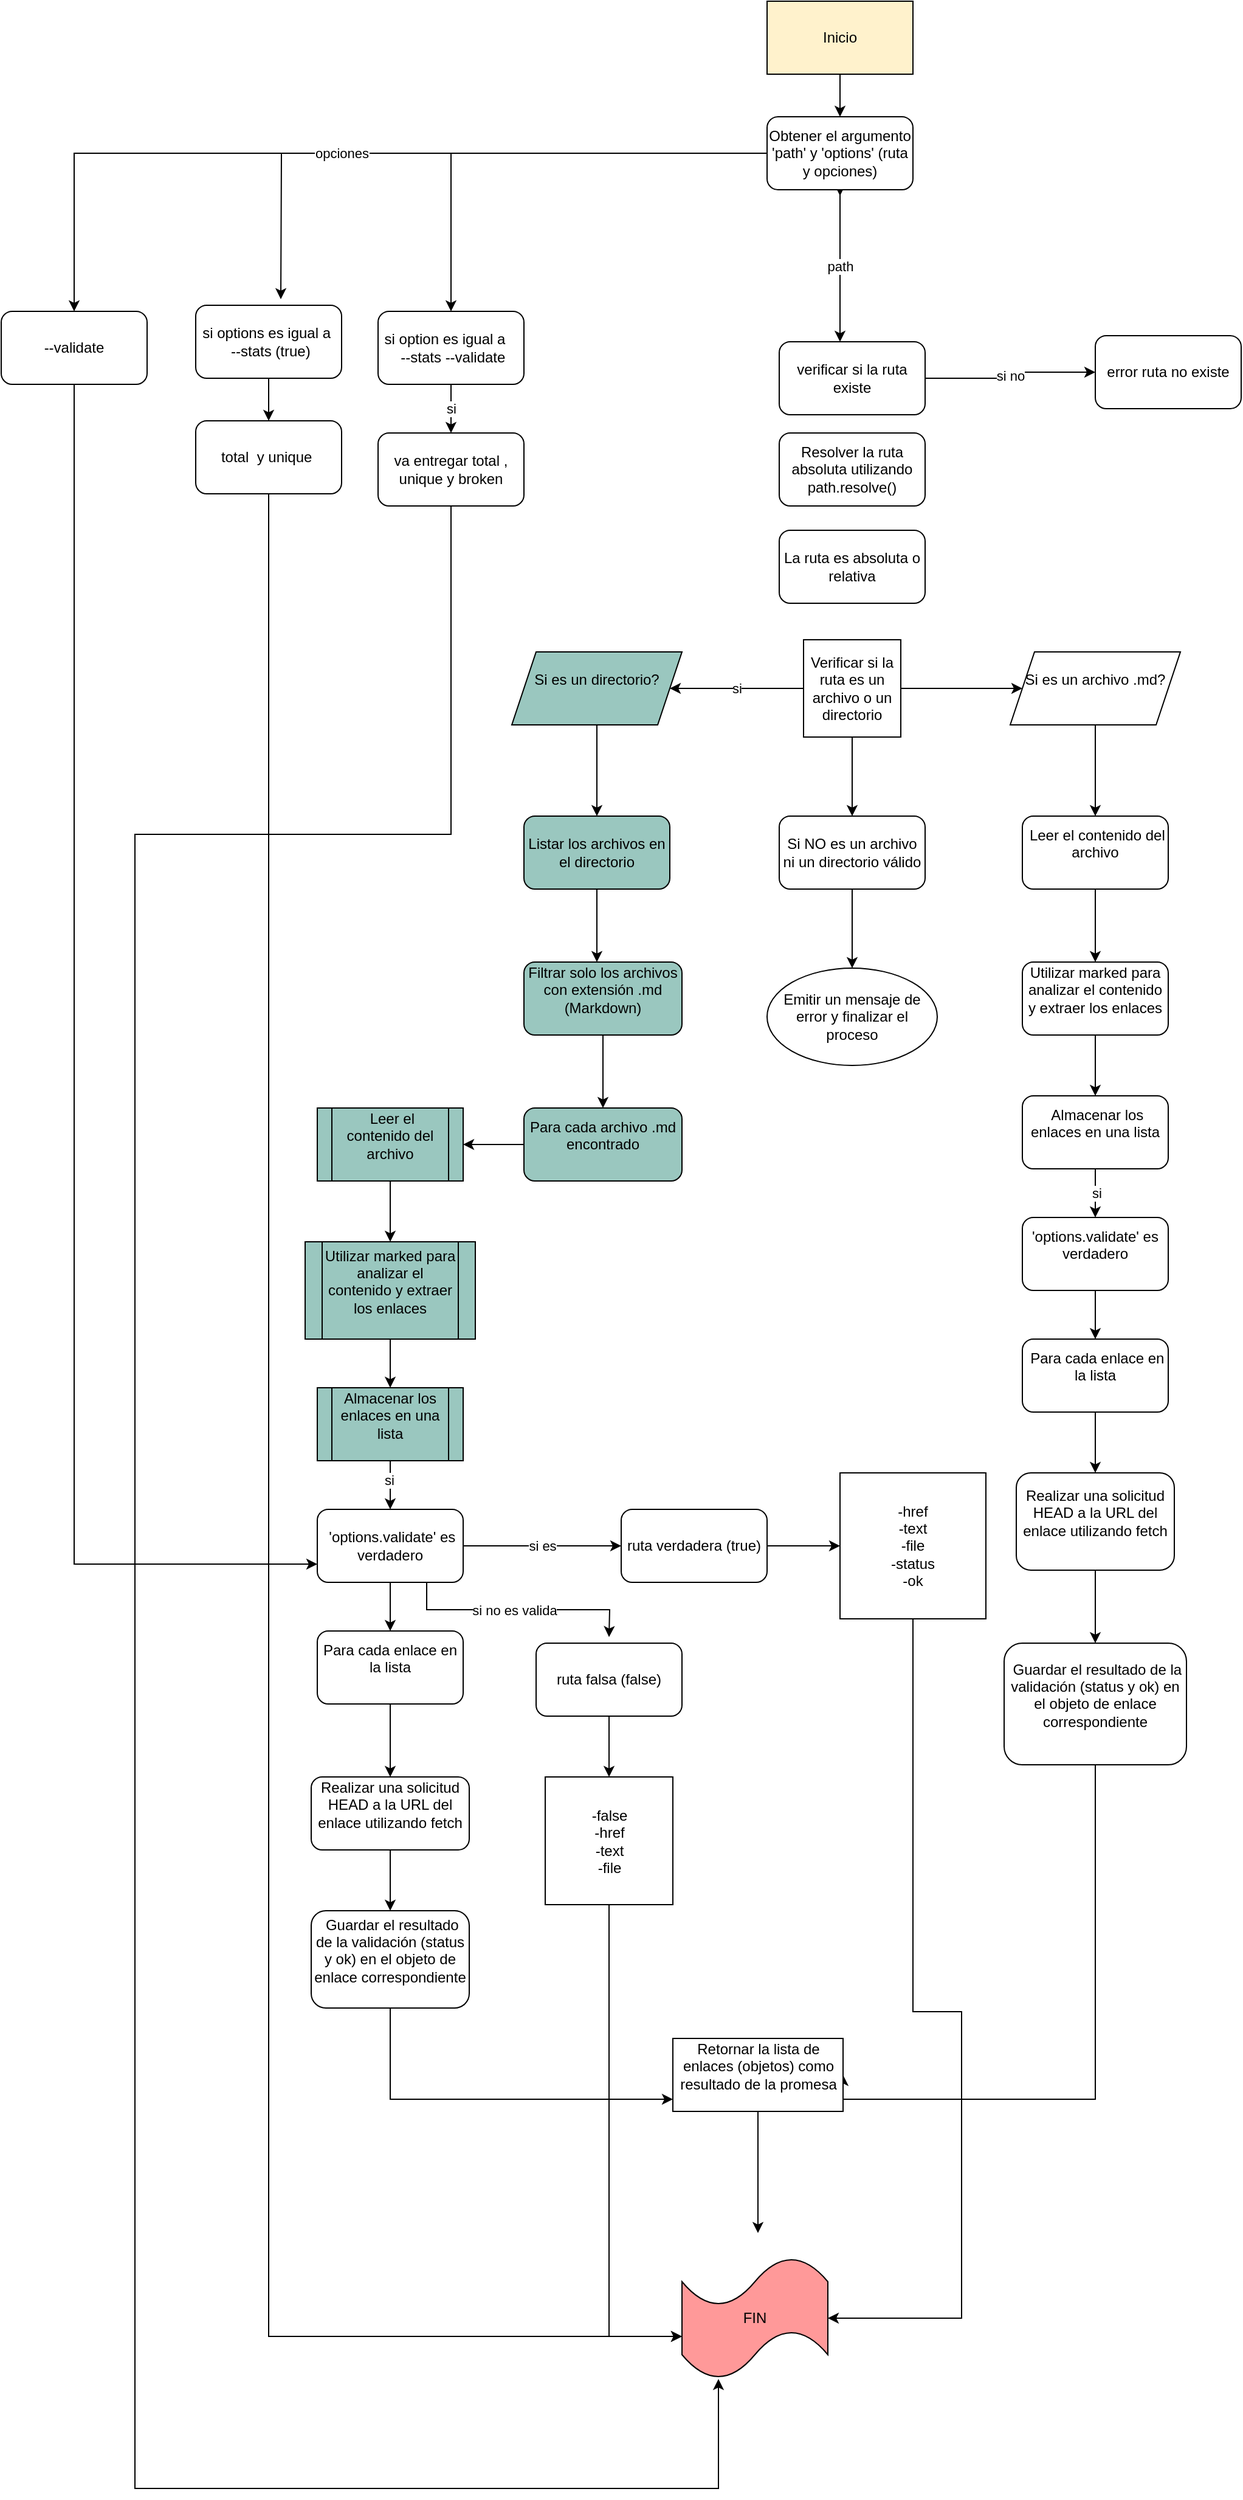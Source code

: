 <mxfile version="21.6.8" type="github">
  <diagram name="Página-1" id="4lHM6Xq7hKHLsRV2fRWx">
    <mxGraphModel dx="1621" dy="422" grid="1" gridSize="10" guides="1" tooltips="1" connect="1" arrows="1" fold="1" page="1" pageScale="1" pageWidth="827" pageHeight="1169" math="0" shadow="0">
      <root>
        <mxCell id="0" />
        <mxCell id="1" parent="0" />
        <mxCell id="NgpZYHqm8n1mwC7vI-ct-3" value="Inicio" style="rounded=0;whiteSpace=wrap;html=1;fillColor=#FFF2CC;" parent="1" vertex="1">
          <mxGeometry x="520" y="105" width="120" height="60" as="geometry" />
        </mxCell>
        <mxCell id="NgpZYHqm8n1mwC7vI-ct-4" value="" style="endArrow=classic;html=1;rounded=0;exitX=0.5;exitY=1;exitDx=0;exitDy=0;exitPerimeter=0;" parent="1" source="z6-1w9oTDMndl8qMJz4w-72" edge="1">
          <mxGeometry width="50" height="50" relative="1" as="geometry">
            <mxPoint x="670" y="275" as="sourcePoint" />
            <mxPoint x="580" y="265" as="targetPoint" />
            <Array as="points">
              <mxPoint x="580" y="235" />
            </Array>
          </mxGeometry>
        </mxCell>
        <mxCell id="z6-1w9oTDMndl8qMJz4w-1" value="path" style="endArrow=classic;html=1;rounded=0;exitX=0.5;exitY=1;exitDx=0;exitDy=0;" parent="1" source="z6-1w9oTDMndl8qMJz4w-72" edge="1">
          <mxGeometry width="50" height="50" relative="1" as="geometry">
            <mxPoint x="580.0" y="325" as="sourcePoint" />
            <mxPoint x="580" y="385" as="targetPoint" />
          </mxGeometry>
        </mxCell>
        <mxCell id="z6-1w9oTDMndl8qMJz4w-3" value="Resolver la ruta absoluta utilizando path.resolve()" style="rounded=1;whiteSpace=wrap;html=1;" parent="1" vertex="1">
          <mxGeometry x="530" y="460" width="120" height="60" as="geometry" />
        </mxCell>
        <mxCell id="z6-1w9oTDMndl8qMJz4w-6" value="si" style="edgeStyle=orthogonalEdgeStyle;rounded=0;orthogonalLoop=1;jettySize=auto;html=1;exitX=0;exitY=0.5;exitDx=0;exitDy=0;" parent="1" source="z6-1w9oTDMndl8qMJz4w-5" edge="1">
          <mxGeometry relative="1" as="geometry">
            <mxPoint x="440" y="670" as="targetPoint" />
          </mxGeometry>
        </mxCell>
        <mxCell id="z6-1w9oTDMndl8qMJz4w-7" style="edgeStyle=orthogonalEdgeStyle;rounded=0;orthogonalLoop=1;jettySize=auto;html=1;exitX=1;exitY=0.5;exitDx=0;exitDy=0;" parent="1" source="z6-1w9oTDMndl8qMJz4w-5" edge="1">
          <mxGeometry relative="1" as="geometry">
            <mxPoint x="730" y="670" as="targetPoint" />
          </mxGeometry>
        </mxCell>
        <mxCell id="z6-1w9oTDMndl8qMJz4w-58" style="edgeStyle=orthogonalEdgeStyle;rounded=0;orthogonalLoop=1;jettySize=auto;html=1;" parent="1" source="z6-1w9oTDMndl8qMJz4w-5" edge="1">
          <mxGeometry relative="1" as="geometry">
            <mxPoint x="590" y="775" as="targetPoint" />
          </mxGeometry>
        </mxCell>
        <mxCell id="z6-1w9oTDMndl8qMJz4w-5" value="Verificar si la ruta es un archivo o un directorio" style="whiteSpace=wrap;html=1;aspect=fixed;" parent="1" vertex="1">
          <mxGeometry x="550" y="630" width="80" height="80" as="geometry" />
        </mxCell>
        <mxCell id="z6-1w9oTDMndl8qMJz4w-10" style="edgeStyle=orthogonalEdgeStyle;rounded=0;orthogonalLoop=1;jettySize=auto;html=1;exitX=0.5;exitY=1;exitDx=0;exitDy=0;" parent="1" source="z6-1w9oTDMndl8qMJz4w-8" edge="1">
          <mxGeometry relative="1" as="geometry">
            <mxPoint x="380" y="775" as="targetPoint" />
          </mxGeometry>
        </mxCell>
        <mxCell id="z6-1w9oTDMndl8qMJz4w-8" value="&lt;div&gt;Si es un directorio?&lt;/div&gt;&lt;div&gt;&lt;br&gt;&lt;/div&gt;&lt;span data-lucid-content=&quot;{&amp;quot;t&amp;quot;:&amp;quot;Si es un directorio\n&amp;quot;,&amp;quot;m&amp;quot;:[{&amp;quot;s&amp;quot;:0,&amp;quot;n&amp;quot;:&amp;quot;a&amp;quot;,&amp;quot;v&amp;quot;:&amp;quot;center&amp;quot;},{&amp;quot;s&amp;quot;:0,&amp;quot;n&amp;quot;:&amp;quot;c&amp;quot;,&amp;quot;v&amp;quot;:&amp;quot;333333ff&amp;quot;,&amp;quot;e&amp;quot;:20}]}&quot; data-lucid-type=&quot;application/vnd.lucid.text&quot;&gt;&lt;/span&gt;&lt;span data-lucid-content=&quot;{&amp;quot;t&amp;quot;:&amp;quot;Si es un directorio\n&amp;quot;,&amp;quot;m&amp;quot;:[{&amp;quot;s&amp;quot;:0,&amp;quot;n&amp;quot;:&amp;quot;a&amp;quot;,&amp;quot;v&amp;quot;:&amp;quot;center&amp;quot;},{&amp;quot;s&amp;quot;:0,&amp;quot;n&amp;quot;:&amp;quot;c&amp;quot;,&amp;quot;v&amp;quot;:&amp;quot;333333ff&amp;quot;,&amp;quot;e&amp;quot;:20}]}&quot; data-lucid-type=&quot;application/vnd.lucid.text&quot;&gt;&lt;/span&gt;" style="shape=parallelogram;perimeter=parallelogramPerimeter;whiteSpace=wrap;html=1;fixedSize=1;fillColor=#9AC7BF;" parent="1" vertex="1">
          <mxGeometry x="310" y="640" width="140" height="60" as="geometry" />
        </mxCell>
        <mxCell id="z6-1w9oTDMndl8qMJz4w-11" style="edgeStyle=orthogonalEdgeStyle;rounded=0;orthogonalLoop=1;jettySize=auto;html=1;exitX=0.5;exitY=1;exitDx=0;exitDy=0;" parent="1" source="z6-1w9oTDMndl8qMJz4w-9" edge="1">
          <mxGeometry relative="1" as="geometry">
            <mxPoint x="380" y="895" as="targetPoint" />
          </mxGeometry>
        </mxCell>
        <mxCell id="z6-1w9oTDMndl8qMJz4w-9" value="Listar los archivos en el directorio" style="rounded=1;whiteSpace=wrap;html=1;fillColor=#9AC7BF;" parent="1" vertex="1">
          <mxGeometry x="320" y="775" width="120" height="60" as="geometry" />
        </mxCell>
        <mxCell id="z6-1w9oTDMndl8qMJz4w-13" style="edgeStyle=orthogonalEdgeStyle;rounded=0;orthogonalLoop=1;jettySize=auto;html=1;exitX=0.5;exitY=1;exitDx=0;exitDy=0;" parent="1" source="z6-1w9oTDMndl8qMJz4w-12" edge="1">
          <mxGeometry relative="1" as="geometry">
            <mxPoint x="385" y="1015" as="targetPoint" />
          </mxGeometry>
        </mxCell>
        <mxCell id="z6-1w9oTDMndl8qMJz4w-12" value="&lt;div&gt;Filtrar solo los archivos con extensión .md (Markdown)&lt;/div&gt;&lt;div&gt;&lt;br&gt;&lt;/div&gt;" style="rounded=1;whiteSpace=wrap;html=1;fillColor=#9AC7BF;" parent="1" vertex="1">
          <mxGeometry x="320" y="895" width="130" height="60" as="geometry" />
        </mxCell>
        <mxCell id="z6-1w9oTDMndl8qMJz4w-15" style="edgeStyle=orthogonalEdgeStyle;rounded=0;orthogonalLoop=1;jettySize=auto;html=1;" parent="1" source="z6-1w9oTDMndl8qMJz4w-14" edge="1">
          <mxGeometry relative="1" as="geometry">
            <mxPoint x="270" y="1045" as="targetPoint" />
          </mxGeometry>
        </mxCell>
        <mxCell id="z6-1w9oTDMndl8qMJz4w-14" value="&lt;div&gt;Para cada archivo .md encontrado&lt;/div&gt;&lt;div&gt;&lt;br&gt;&lt;/div&gt;" style="rounded=1;whiteSpace=wrap;html=1;fillColor=#9AC7BF;" parent="1" vertex="1">
          <mxGeometry x="320" y="1015" width="130" height="60" as="geometry" />
        </mxCell>
        <mxCell id="z6-1w9oTDMndl8qMJz4w-18" style="edgeStyle=orthogonalEdgeStyle;rounded=0;orthogonalLoop=1;jettySize=auto;html=1;" parent="1" source="z6-1w9oTDMndl8qMJz4w-17" edge="1">
          <mxGeometry relative="1" as="geometry">
            <mxPoint x="210" y="1125" as="targetPoint" />
          </mxGeometry>
        </mxCell>
        <mxCell id="z6-1w9oTDMndl8qMJz4w-17" value="&lt;div&gt;&amp;nbsp;Leer el contenido del archivo&lt;/div&gt;&lt;div&gt;&lt;br&gt;&lt;/div&gt;" style="shape=process;whiteSpace=wrap;html=1;backgroundOutline=1;fillColor=#9AC7BF;" parent="1" vertex="1">
          <mxGeometry x="150" y="1015" width="120" height="60" as="geometry" />
        </mxCell>
        <mxCell id="z6-1w9oTDMndl8qMJz4w-20" style="edgeStyle=orthogonalEdgeStyle;rounded=0;orthogonalLoop=1;jettySize=auto;html=1;" parent="1" source="z6-1w9oTDMndl8qMJz4w-19" edge="1">
          <mxGeometry relative="1" as="geometry">
            <mxPoint x="210" y="1245" as="targetPoint" />
          </mxGeometry>
        </mxCell>
        <mxCell id="z6-1w9oTDMndl8qMJz4w-19" value="&lt;div&gt;Utilizar marked para analizar el contenido y extraer los enlaces&lt;/div&gt;&lt;div&gt;&lt;br&gt;&lt;/div&gt;" style="shape=process;whiteSpace=wrap;html=1;backgroundOutline=1;fillColor=#9AC7BF;" parent="1" vertex="1">
          <mxGeometry x="140" y="1125" width="140" height="80" as="geometry" />
        </mxCell>
        <mxCell id="z6-1w9oTDMndl8qMJz4w-22" style="edgeStyle=orthogonalEdgeStyle;rounded=0;orthogonalLoop=1;jettySize=auto;html=1;" parent="1" source="z6-1w9oTDMndl8qMJz4w-21" edge="1">
          <mxGeometry relative="1" as="geometry">
            <mxPoint x="210" y="1345" as="targetPoint" />
          </mxGeometry>
        </mxCell>
        <mxCell id="z6-1w9oTDMndl8qMJz4w-23" value="si" style="edgeLabel;html=1;align=center;verticalAlign=middle;resizable=0;points=[];" parent="z6-1w9oTDMndl8qMJz4w-22" vertex="1" connectable="0">
          <mxGeometry x="-0.227" y="-1" relative="1" as="geometry">
            <mxPoint as="offset" />
          </mxGeometry>
        </mxCell>
        <mxCell id="z6-1w9oTDMndl8qMJz4w-21" value="&lt;div&gt;Almacenar los enlaces en una lista&lt;/div&gt;&lt;div&gt;&lt;br&gt;&lt;/div&gt;" style="shape=process;whiteSpace=wrap;html=1;backgroundOutline=1;fillColor=#9AC7BF;" parent="1" vertex="1">
          <mxGeometry x="150" y="1245" width="120" height="60" as="geometry" />
        </mxCell>
        <mxCell id="z6-1w9oTDMndl8qMJz4w-25" style="edgeStyle=orthogonalEdgeStyle;rounded=0;orthogonalLoop=1;jettySize=auto;html=1;exitX=0.5;exitY=1;exitDx=0;exitDy=0;" parent="1" source="z6-1w9oTDMndl8qMJz4w-24" edge="1">
          <mxGeometry relative="1" as="geometry">
            <mxPoint x="210" y="1445" as="targetPoint" />
          </mxGeometry>
        </mxCell>
        <mxCell id="z6-1w9oTDMndl8qMJz4w-85" value="si es" style="edgeStyle=orthogonalEdgeStyle;rounded=0;orthogonalLoop=1;jettySize=auto;html=1;fillColor=#67AB9F;" parent="1" source="z6-1w9oTDMndl8qMJz4w-24" target="z6-1w9oTDMndl8qMJz4w-86" edge="1">
          <mxGeometry relative="1" as="geometry">
            <mxPoint x="340" y="1375" as="targetPoint" />
          </mxGeometry>
        </mxCell>
        <mxCell id="z6-1w9oTDMndl8qMJz4w-87" style="edgeStyle=orthogonalEdgeStyle;rounded=0;orthogonalLoop=1;jettySize=auto;html=1;exitX=0.75;exitY=1;exitDx=0;exitDy=0;" parent="1" source="z6-1w9oTDMndl8qMJz4w-24" edge="1">
          <mxGeometry relative="1" as="geometry">
            <mxPoint x="390" y="1450" as="targetPoint" />
          </mxGeometry>
        </mxCell>
        <mxCell id="z6-1w9oTDMndl8qMJz4w-95" value="si no es valida" style="edgeLabel;html=1;align=center;verticalAlign=middle;resizable=0;points=[];" parent="z6-1w9oTDMndl8qMJz4w-87" vertex="1" connectable="0">
          <mxGeometry x="-0.037" relative="1" as="geometry">
            <mxPoint as="offset" />
          </mxGeometry>
        </mxCell>
        <mxCell id="z6-1w9oTDMndl8qMJz4w-24" value="&amp;nbsp;&#39;options.validate&#39; es verdadero" style="rounded=1;whiteSpace=wrap;html=1;" parent="1" vertex="1">
          <mxGeometry x="150" y="1345" width="120" height="60" as="geometry" />
        </mxCell>
        <mxCell id="z6-1w9oTDMndl8qMJz4w-27" style="edgeStyle=orthogonalEdgeStyle;rounded=0;orthogonalLoop=1;jettySize=auto;html=1;" parent="1" source="z6-1w9oTDMndl8qMJz4w-26" target="z6-1w9oTDMndl8qMJz4w-28" edge="1">
          <mxGeometry relative="1" as="geometry">
            <mxPoint x="210" y="1545" as="targetPoint" />
          </mxGeometry>
        </mxCell>
        <mxCell id="z6-1w9oTDMndl8qMJz4w-26" value="&lt;div&gt;Para cada enlace en la lista&lt;/div&gt;&lt;div&gt;&lt;br&gt;&lt;/div&gt;" style="rounded=1;whiteSpace=wrap;html=1;" parent="1" vertex="1">
          <mxGeometry x="150" y="1445" width="120" height="60" as="geometry" />
        </mxCell>
        <mxCell id="z6-1w9oTDMndl8qMJz4w-30" style="edgeStyle=orthogonalEdgeStyle;rounded=0;orthogonalLoop=1;jettySize=auto;html=1;" parent="1" source="z6-1w9oTDMndl8qMJz4w-28" target="z6-1w9oTDMndl8qMJz4w-31" edge="1">
          <mxGeometry relative="1" as="geometry">
            <mxPoint x="210" y="1675" as="targetPoint" />
          </mxGeometry>
        </mxCell>
        <mxCell id="z6-1w9oTDMndl8qMJz4w-28" value="&lt;div&gt;Realizar una solicitud HEAD a la URL del enlace utilizando fetch&lt;/div&gt;&lt;div&gt;&lt;br&gt;&lt;/div&gt;" style="rounded=1;whiteSpace=wrap;html=1;" parent="1" vertex="1">
          <mxGeometry x="145" y="1565" width="130" height="60" as="geometry" />
        </mxCell>
        <mxCell id="z6-1w9oTDMndl8qMJz4w-48" style="edgeStyle=orthogonalEdgeStyle;rounded=0;orthogonalLoop=1;jettySize=auto;html=1;" parent="1" source="z6-1w9oTDMndl8qMJz4w-31" target="z6-1w9oTDMndl8qMJz4w-49" edge="1">
          <mxGeometry relative="1" as="geometry">
            <mxPoint x="400" y="1715" as="targetPoint" />
            <Array as="points">
              <mxPoint x="210" y="1830" />
            </Array>
          </mxGeometry>
        </mxCell>
        <mxCell id="z6-1w9oTDMndl8qMJz4w-31" value="&lt;div&gt;&amp;nbsp;Guardar el resultado de la validación (status y ok) en el objeto de enlace correspondiente&lt;/div&gt;&lt;div&gt;&lt;br&gt;&lt;/div&gt;" style="rounded=1;whiteSpace=wrap;html=1;" parent="1" vertex="1">
          <mxGeometry x="145" y="1675" width="130" height="80" as="geometry" />
        </mxCell>
        <mxCell id="z6-1w9oTDMndl8qMJz4w-33" style="edgeStyle=orthogonalEdgeStyle;rounded=0;orthogonalLoop=1;jettySize=auto;html=1;" parent="1" source="z6-1w9oTDMndl8qMJz4w-32" edge="1">
          <mxGeometry relative="1" as="geometry">
            <mxPoint x="790" y="775" as="targetPoint" />
          </mxGeometry>
        </mxCell>
        <mxCell id="z6-1w9oTDMndl8qMJz4w-32" value="&lt;div&gt;Si es un archivo .md?&lt;/div&gt;&lt;div&gt;&lt;br&gt;&lt;/div&gt;" style="shape=parallelogram;perimeter=parallelogramPerimeter;whiteSpace=wrap;html=1;fixedSize=1;" parent="1" vertex="1">
          <mxGeometry x="720" y="640" width="140" height="60" as="geometry" />
        </mxCell>
        <mxCell id="z6-1w9oTDMndl8qMJz4w-35" style="edgeStyle=orthogonalEdgeStyle;rounded=0;orthogonalLoop=1;jettySize=auto;html=1;" parent="1" source="z6-1w9oTDMndl8qMJz4w-34" target="z6-1w9oTDMndl8qMJz4w-36" edge="1">
          <mxGeometry relative="1" as="geometry">
            <mxPoint x="790" y="885" as="targetPoint" />
          </mxGeometry>
        </mxCell>
        <mxCell id="z6-1w9oTDMndl8qMJz4w-34" value="&lt;div&gt;&amp;nbsp;Leer el contenido del archivo&lt;/div&gt;&lt;div&gt;&lt;br&gt;&lt;/div&gt;" style="rounded=1;whiteSpace=wrap;html=1;" parent="1" vertex="1">
          <mxGeometry x="730" y="775" width="120" height="60" as="geometry" />
        </mxCell>
        <mxCell id="z6-1w9oTDMndl8qMJz4w-37" style="edgeStyle=orthogonalEdgeStyle;rounded=0;orthogonalLoop=1;jettySize=auto;html=1;" parent="1" source="z6-1w9oTDMndl8qMJz4w-36" edge="1">
          <mxGeometry relative="1" as="geometry">
            <mxPoint x="790" y="1005" as="targetPoint" />
          </mxGeometry>
        </mxCell>
        <mxCell id="z6-1w9oTDMndl8qMJz4w-36" value="&lt;div&gt;Utilizar marked para analizar el contenido y extraer los enlaces&lt;/div&gt;&lt;div&gt;&lt;br&gt;&lt;/div&gt;" style="rounded=1;whiteSpace=wrap;html=1;" parent="1" vertex="1">
          <mxGeometry x="730" y="895" width="120" height="60" as="geometry" />
        </mxCell>
        <mxCell id="z6-1w9oTDMndl8qMJz4w-40" value="si" style="edgeStyle=orthogonalEdgeStyle;rounded=0;orthogonalLoop=1;jettySize=auto;html=1;" parent="1" source="z6-1w9oTDMndl8qMJz4w-38" edge="1">
          <mxGeometry relative="1" as="geometry">
            <mxPoint x="790" y="1105" as="targetPoint" />
          </mxGeometry>
        </mxCell>
        <mxCell id="z6-1w9oTDMndl8qMJz4w-38" value="&lt;div&gt;&amp;nbsp;Almacenar los enlaces en una lista&lt;/div&gt;&lt;div&gt;&lt;br&gt;&lt;/div&gt;" style="rounded=1;whiteSpace=wrap;html=1;" parent="1" vertex="1">
          <mxGeometry x="730" y="1005" width="120" height="60" as="geometry" />
        </mxCell>
        <mxCell id="z6-1w9oTDMndl8qMJz4w-42" style="edgeStyle=orthogonalEdgeStyle;rounded=0;orthogonalLoop=1;jettySize=auto;html=1;" parent="1" source="z6-1w9oTDMndl8qMJz4w-41" edge="1">
          <mxGeometry relative="1" as="geometry">
            <mxPoint x="790" y="1205" as="targetPoint" />
          </mxGeometry>
        </mxCell>
        <mxCell id="z6-1w9oTDMndl8qMJz4w-41" value="&lt;div&gt;&#39;options.validate&#39; es verdadero&lt;/div&gt;&lt;div&gt;&lt;br&gt;&lt;/div&gt;" style="rounded=1;whiteSpace=wrap;html=1;" parent="1" vertex="1">
          <mxGeometry x="730" y="1105" width="120" height="60" as="geometry" />
        </mxCell>
        <mxCell id="z6-1w9oTDMndl8qMJz4w-44" style="edgeStyle=orthogonalEdgeStyle;rounded=0;orthogonalLoop=1;jettySize=auto;html=1;" parent="1" source="z6-1w9oTDMndl8qMJz4w-43" target="z6-1w9oTDMndl8qMJz4w-45" edge="1">
          <mxGeometry relative="1" as="geometry">
            <mxPoint x="790" y="1315" as="targetPoint" />
          </mxGeometry>
        </mxCell>
        <mxCell id="z6-1w9oTDMndl8qMJz4w-43" value="&lt;div&gt;&amp;nbsp;Para cada enlace en la lista&lt;/div&gt;&lt;div&gt;&lt;br&gt;&lt;/div&gt;" style="rounded=1;whiteSpace=wrap;html=1;" parent="1" vertex="1">
          <mxGeometry x="730" y="1205" width="120" height="60" as="geometry" />
        </mxCell>
        <mxCell id="z6-1w9oTDMndl8qMJz4w-46" style="edgeStyle=orthogonalEdgeStyle;rounded=0;orthogonalLoop=1;jettySize=auto;html=1;" parent="1" source="z6-1w9oTDMndl8qMJz4w-45" target="z6-1w9oTDMndl8qMJz4w-47" edge="1">
          <mxGeometry relative="1" as="geometry">
            <mxPoint x="790" y="1445" as="targetPoint" />
          </mxGeometry>
        </mxCell>
        <mxCell id="z6-1w9oTDMndl8qMJz4w-45" value="&lt;div&gt;Realizar una solicitud HEAD a la URL del enlace utilizando fetch&lt;/div&gt;&lt;div&gt;&lt;br&gt;&lt;/div&gt;" style="rounded=1;whiteSpace=wrap;html=1;" parent="1" vertex="1">
          <mxGeometry x="725" y="1315" width="130" height="80" as="geometry" />
        </mxCell>
        <mxCell id="z6-1w9oTDMndl8qMJz4w-50" style="edgeStyle=orthogonalEdgeStyle;rounded=0;orthogonalLoop=1;jettySize=auto;html=1;entryX=1;entryY=0.5;entryDx=0;entryDy=0;" parent="1" source="z6-1w9oTDMndl8qMJz4w-47" target="z6-1w9oTDMndl8qMJz4w-49" edge="1">
          <mxGeometry relative="1" as="geometry">
            <Array as="points">
              <mxPoint x="790" y="1830" />
              <mxPoint x="583" y="1830" />
            </Array>
          </mxGeometry>
        </mxCell>
        <mxCell id="z6-1w9oTDMndl8qMJz4w-47" value="&lt;div&gt;&amp;nbsp;Guardar el resultado de la validación (status y ok) en el objeto de enlace correspondiente&lt;/div&gt;&lt;div&gt;&lt;br&gt;&lt;/div&gt;" style="rounded=1;whiteSpace=wrap;html=1;" parent="1" vertex="1">
          <mxGeometry x="715" y="1455" width="150" height="100" as="geometry" />
        </mxCell>
        <mxCell id="z6-1w9oTDMndl8qMJz4w-108" style="edgeStyle=orthogonalEdgeStyle;rounded=0;orthogonalLoop=1;jettySize=auto;html=1;" parent="1" source="z6-1w9oTDMndl8qMJz4w-49" edge="1">
          <mxGeometry relative="1" as="geometry">
            <mxPoint x="512.5" y="1940" as="targetPoint" />
          </mxGeometry>
        </mxCell>
        <mxCell id="z6-1w9oTDMndl8qMJz4w-49" value="&lt;div&gt;Retornar la lista de enlaces (objetos) como resultado de la promesa&lt;/div&gt;&lt;div&gt;&lt;br&gt;&lt;/div&gt;" style="rounded=0;whiteSpace=wrap;html=1;" parent="1" vertex="1">
          <mxGeometry x="442.5" y="1780" width="140" height="60" as="geometry" />
        </mxCell>
        <mxCell id="z6-1w9oTDMndl8qMJz4w-52" value="FIN" style="shape=tape;whiteSpace=wrap;html=1;fillColor=#FF9999;" parent="1" vertex="1">
          <mxGeometry x="450" y="1960" width="120" height="100" as="geometry" />
        </mxCell>
        <mxCell id="z6-1w9oTDMndl8qMJz4w-56" style="edgeStyle=orthogonalEdgeStyle;rounded=0;orthogonalLoop=1;jettySize=auto;html=1;" parent="1" source="z6-1w9oTDMndl8qMJz4w-55" target="z6-1w9oTDMndl8qMJz4w-57" edge="1">
          <mxGeometry relative="1" as="geometry">
            <mxPoint x="590" y="890" as="targetPoint" />
          </mxGeometry>
        </mxCell>
        <mxCell id="z6-1w9oTDMndl8qMJz4w-55" value="Si NO es un archivo ni un directorio válido" style="rounded=1;whiteSpace=wrap;html=1;" parent="1" vertex="1">
          <mxGeometry x="530" y="775" width="120" height="60" as="geometry" />
        </mxCell>
        <mxCell id="z6-1w9oTDMndl8qMJz4w-57" value="Emitir un mensaje de error y finalizar el proceso" style="ellipse;whiteSpace=wrap;html=1;" parent="1" vertex="1">
          <mxGeometry x="520" y="900" width="140" height="80" as="geometry" />
        </mxCell>
        <mxCell id="z6-1w9oTDMndl8qMJz4w-77" style="edgeStyle=orthogonalEdgeStyle;rounded=0;orthogonalLoop=1;jettySize=auto;html=1;entryX=0.5;entryY=0;entryDx=0;entryDy=0;" parent="1" source="z6-1w9oTDMndl8qMJz4w-60" target="z6-1w9oTDMndl8qMJz4w-64" edge="1">
          <mxGeometry relative="1" as="geometry" />
        </mxCell>
        <mxCell id="z6-1w9oTDMndl8qMJz4w-60" value="si options es igual a&amp;nbsp; &amp;nbsp;--stats (true)" style="rounded=1;whiteSpace=wrap;html=1;" parent="1" vertex="1">
          <mxGeometry x="50" y="355" width="120" height="60" as="geometry" />
        </mxCell>
        <mxCell id="z6-1w9oTDMndl8qMJz4w-101" style="edgeStyle=orthogonalEdgeStyle;rounded=0;orthogonalLoop=1;jettySize=auto;html=1;exitX=0.5;exitY=1;exitDx=0;exitDy=0;entryX=0;entryY=0.65;entryDx=0;entryDy=0;entryPerimeter=0;" parent="1" source="z6-1w9oTDMndl8qMJz4w-64" target="z6-1w9oTDMndl8qMJz4w-52" edge="1">
          <mxGeometry relative="1" as="geometry" />
        </mxCell>
        <mxCell id="z6-1w9oTDMndl8qMJz4w-64" value="total&amp;nbsp; y unique&amp;nbsp;" style="rounded=1;whiteSpace=wrap;html=1;" parent="1" vertex="1">
          <mxGeometry x="50" y="450" width="120" height="60" as="geometry" />
        </mxCell>
        <mxCell id="z6-1w9oTDMndl8qMJz4w-67" value="si" style="edgeStyle=orthogonalEdgeStyle;rounded=0;orthogonalLoop=1;jettySize=auto;html=1;" parent="1" source="z6-1w9oTDMndl8qMJz4w-66" target="z6-1w9oTDMndl8qMJz4w-68" edge="1">
          <mxGeometry relative="1" as="geometry">
            <mxPoint x="170" y="542.5" as="targetPoint" />
          </mxGeometry>
        </mxCell>
        <mxCell id="z6-1w9oTDMndl8qMJz4w-66" value="si option es igual a&amp;nbsp; &amp;nbsp; &amp;nbsp;--stats --validate" style="rounded=1;whiteSpace=wrap;html=1;" parent="1" vertex="1">
          <mxGeometry x="200" y="360" width="120" height="60" as="geometry" />
        </mxCell>
        <mxCell id="z6-1w9oTDMndl8qMJz4w-102" style="edgeStyle=orthogonalEdgeStyle;rounded=0;orthogonalLoop=1;jettySize=auto;html=1;exitX=0.5;exitY=1;exitDx=0;exitDy=0;entryX=0.25;entryY=1;entryDx=0;entryDy=0;entryPerimeter=0;" parent="1" source="z6-1w9oTDMndl8qMJz4w-68" target="z6-1w9oTDMndl8qMJz4w-52" edge="1">
          <mxGeometry relative="1" as="geometry">
            <mxPoint x="-20" y="2281.481" as="targetPoint" />
            <Array as="points">
              <mxPoint x="260" y="790" />
              <mxPoint y="790" />
              <mxPoint y="2150" />
              <mxPoint x="480" y="2150" />
            </Array>
          </mxGeometry>
        </mxCell>
        <mxCell id="z6-1w9oTDMndl8qMJz4w-68" value="va entregar total , unique y broken" style="rounded=1;whiteSpace=wrap;html=1;" parent="1" vertex="1">
          <mxGeometry x="200" y="460" width="120" height="60" as="geometry" />
        </mxCell>
        <mxCell id="z6-1w9oTDMndl8qMJz4w-104" style="edgeStyle=orthogonalEdgeStyle;rounded=0;orthogonalLoop=1;jettySize=auto;html=1;entryX=0.5;entryY=0;entryDx=0;entryDy=0;" parent="1" source="z6-1w9oTDMndl8qMJz4w-72" target="z6-1w9oTDMndl8qMJz4w-66" edge="1">
          <mxGeometry relative="1" as="geometry" />
        </mxCell>
        <mxCell id="z6-1w9oTDMndl8qMJz4w-105" style="edgeStyle=orthogonalEdgeStyle;rounded=0;orthogonalLoop=1;jettySize=auto;html=1;exitX=0;exitY=0.5;exitDx=0;exitDy=0;" parent="1" source="z6-1w9oTDMndl8qMJz4w-72" edge="1">
          <mxGeometry relative="1" as="geometry">
            <mxPoint x="120" y="350" as="targetPoint" />
          </mxGeometry>
        </mxCell>
        <mxCell id="z6-1w9oTDMndl8qMJz4w-106" value="opciones&lt;br&gt;" style="edgeStyle=orthogonalEdgeStyle;rounded=0;orthogonalLoop=1;jettySize=auto;html=1;exitX=0;exitY=0.5;exitDx=0;exitDy=0;entryX=0.5;entryY=0;entryDx=0;entryDy=0;" parent="1" source="z6-1w9oTDMndl8qMJz4w-72" target="z6-1w9oTDMndl8qMJz4w-78" edge="1">
          <mxGeometry relative="1" as="geometry" />
        </mxCell>
        <mxCell id="z6-1w9oTDMndl8qMJz4w-100" style="edgeStyle=orthogonalEdgeStyle;rounded=0;orthogonalLoop=1;jettySize=auto;html=1;exitX=0.5;exitY=1;exitDx=0;exitDy=0;entryX=0;entryY=0.75;entryDx=0;entryDy=0;" parent="1" source="z6-1w9oTDMndl8qMJz4w-78" target="z6-1w9oTDMndl8qMJz4w-24" edge="1">
          <mxGeometry relative="1" as="geometry">
            <mxPoint y="1380.741" as="targetPoint" />
          </mxGeometry>
        </mxCell>
        <mxCell id="z6-1w9oTDMndl8qMJz4w-78" value="--validate" style="rounded=1;whiteSpace=wrap;html=1;" parent="1" vertex="1">
          <mxGeometry x="-110" y="360" width="120" height="60" as="geometry" />
        </mxCell>
        <mxCell id="z6-1w9oTDMndl8qMJz4w-83" value="si no" style="edgeStyle=orthogonalEdgeStyle;rounded=0;orthogonalLoop=1;jettySize=auto;html=1;exitX=1;exitY=0.5;exitDx=0;exitDy=0;entryX=0;entryY=0.5;entryDx=0;entryDy=0;" parent="1" source="z6-1w9oTDMndl8qMJz4w-80" edge="1" target="z6-1w9oTDMndl8qMJz4w-84">
          <mxGeometry relative="1" as="geometry">
            <mxPoint x="750" y="345" as="targetPoint" />
          </mxGeometry>
        </mxCell>
        <mxCell id="z6-1w9oTDMndl8qMJz4w-80" value="verificar si la ruta existe" style="rounded=1;whiteSpace=wrap;html=1;" parent="1" vertex="1">
          <mxGeometry x="530" y="385" width="120" height="60" as="geometry" />
        </mxCell>
        <mxCell id="z6-1w9oTDMndl8qMJz4w-84" value="error ruta no existe" style="rounded=1;whiteSpace=wrap;html=1;" parent="1" vertex="1">
          <mxGeometry x="790" y="380" width="120" height="60" as="geometry" />
        </mxCell>
        <mxCell id="z6-1w9oTDMndl8qMJz4w-89" style="edgeStyle=orthogonalEdgeStyle;rounded=0;orthogonalLoop=1;jettySize=auto;html=1;" parent="1" source="z6-1w9oTDMndl8qMJz4w-86" edge="1">
          <mxGeometry relative="1" as="geometry">
            <mxPoint x="580" y="1375" as="targetPoint" />
          </mxGeometry>
        </mxCell>
        <mxCell id="z6-1w9oTDMndl8qMJz4w-86" value="ruta verdadera (true)" style="rounded=1;whiteSpace=wrap;html=1;" parent="1" vertex="1">
          <mxGeometry x="400" y="1345" width="120" height="60" as="geometry" />
        </mxCell>
        <mxCell id="z6-1w9oTDMndl8qMJz4w-91" style="edgeStyle=orthogonalEdgeStyle;rounded=0;orthogonalLoop=1;jettySize=auto;html=1;" parent="1" source="z6-1w9oTDMndl8qMJz4w-88" target="z6-1w9oTDMndl8qMJz4w-92" edge="1">
          <mxGeometry relative="1" as="geometry">
            <mxPoint x="390" y="1570" as="targetPoint" />
          </mxGeometry>
        </mxCell>
        <mxCell id="z6-1w9oTDMndl8qMJz4w-88" value="ruta falsa (false)" style="rounded=1;whiteSpace=wrap;html=1;" parent="1" vertex="1">
          <mxGeometry x="330" y="1455" width="120" height="60" as="geometry" />
        </mxCell>
        <mxCell id="z6-1w9oTDMndl8qMJz4w-96" style="edgeStyle=orthogonalEdgeStyle;rounded=0;orthogonalLoop=1;jettySize=auto;html=1;entryX=1;entryY=0.5;entryDx=0;entryDy=0;entryPerimeter=0;" parent="1" source="z6-1w9oTDMndl8qMJz4w-90" target="z6-1w9oTDMndl8qMJz4w-52" edge="1">
          <mxGeometry relative="1" as="geometry">
            <Array as="points">
              <mxPoint x="640" y="1758" />
              <mxPoint x="680" y="1758" />
              <mxPoint x="680" y="2010" />
            </Array>
          </mxGeometry>
        </mxCell>
        <mxCell id="z6-1w9oTDMndl8qMJz4w-90" value="-href&lt;br&gt;-text&lt;br&gt;-file&lt;br&gt;-status&lt;br&gt;-ok" style="whiteSpace=wrap;html=1;aspect=fixed;" parent="1" vertex="1">
          <mxGeometry x="580" y="1315" width="120" height="120" as="geometry" />
        </mxCell>
        <mxCell id="z6-1w9oTDMndl8qMJz4w-94" style="edgeStyle=orthogonalEdgeStyle;rounded=0;orthogonalLoop=1;jettySize=auto;html=1;exitX=0.5;exitY=1;exitDx=0;exitDy=0;entryX=0;entryY=0.65;entryDx=0;entryDy=0;entryPerimeter=0;" parent="1" source="z6-1w9oTDMndl8qMJz4w-92" target="z6-1w9oTDMndl8qMJz4w-52" edge="1">
          <mxGeometry relative="1" as="geometry">
            <mxPoint x="360" y="2130" as="targetPoint" />
          </mxGeometry>
        </mxCell>
        <mxCell id="z6-1w9oTDMndl8qMJz4w-92" value="-false&lt;br&gt;-href&lt;br&gt;-text&lt;br&gt;-file" style="whiteSpace=wrap;html=1;aspect=fixed;" parent="1" vertex="1">
          <mxGeometry x="337.5" y="1565" width="105" height="105" as="geometry" />
        </mxCell>
        <mxCell id="z6-1w9oTDMndl8qMJz4w-107" value="" style="endArrow=classic;html=1;rounded=0;exitX=0.5;exitY=1;exitDx=0;exitDy=0;exitPerimeter=0;" parent="1" source="NgpZYHqm8n1mwC7vI-ct-3" target="z6-1w9oTDMndl8qMJz4w-72" edge="1">
          <mxGeometry width="50" height="50" relative="1" as="geometry">
            <mxPoint x="580" y="165" as="sourcePoint" />
            <mxPoint x="580" y="265" as="targetPoint" />
            <Array as="points" />
          </mxGeometry>
        </mxCell>
        <mxCell id="z6-1w9oTDMndl8qMJz4w-72" value="Obtener el argumento &#39;path&#39; y &#39;options&#39; (ruta y opciones)" style="rounded=1;whiteSpace=wrap;html=1;" parent="1" vertex="1">
          <mxGeometry x="520" y="200" width="120" height="60" as="geometry" />
        </mxCell>
        <mxCell id="g7hAbbZlqH0Fw6mCQiyA-1" value="La ruta es absoluta o relativa" style="rounded=1;whiteSpace=wrap;html=1;" vertex="1" parent="1">
          <mxGeometry x="530" y="540" width="120" height="60" as="geometry" />
        </mxCell>
      </root>
    </mxGraphModel>
  </diagram>
</mxfile>
